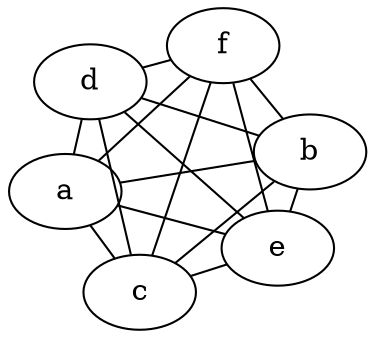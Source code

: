graph {
    layout=fdp
    a -- b;
    b -- c;
    c -- d;
    d -- e;
    e -- f;
    a -- f;
    a -- c;
    a -- d;
    a -- e;
    b -- d;
    b -- e;
    b -- f;
    c -- e;
    c -- f;
    d -- f;
}